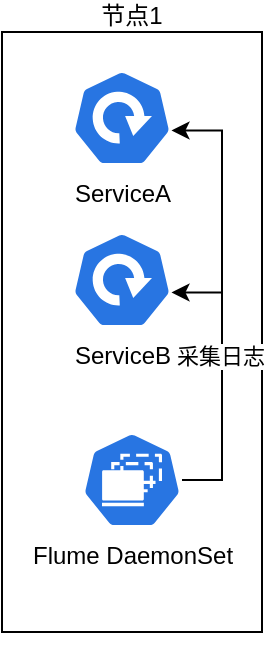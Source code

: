 <mxfile version="22.1.0" type="github">
  <diagram name="第 1 页" id="56SS_imhiqbkVNjsHkNW">
    <mxGraphModel dx="1195" dy="658" grid="1" gridSize="10" guides="1" tooltips="1" connect="1" arrows="1" fold="1" page="1" pageScale="1" pageWidth="827" pageHeight="1169" math="0" shadow="0">
      <root>
        <mxCell id="0" />
        <mxCell id="1" parent="0" />
        <mxCell id="gt6lZ0RUBfEhvGDMH1o4-4" value="节点1&lt;br&gt;&lt;br&gt;&lt;br&gt;&lt;br&gt;&lt;br&gt;&lt;br&gt;&lt;br&gt;&lt;br&gt;&lt;br&gt;&lt;br&gt;&lt;br&gt;&lt;br&gt;&lt;br&gt;&lt;br&gt;&lt;br&gt;&lt;br&gt;&lt;br&gt;&lt;br&gt;&lt;br&gt;&lt;br&gt;&lt;br&gt;&lt;br&gt;&lt;br&gt;" style="rounded=0;whiteSpace=wrap;html=1;" vertex="1" parent="1">
          <mxGeometry x="10" y="40" width="130" height="300" as="geometry" />
        </mxCell>
        <mxCell id="gt6lZ0RUBfEhvGDMH1o4-1" value="ServiceA" style="sketch=0;html=1;dashed=0;whitespace=wrap;fillColor=#2875E2;strokeColor=#ffffff;points=[[0.005,0.63,0],[0.1,0.2,0],[0.9,0.2,0],[0.5,0,0],[0.995,0.63,0],[0.72,0.99,0],[0.5,1,0],[0.28,0.99,0]];verticalLabelPosition=bottom;align=center;verticalAlign=top;shape=mxgraph.kubernetes.icon;prIcon=deploy" vertex="1" parent="1">
          <mxGeometry x="45" y="59" width="50" height="48" as="geometry" />
        </mxCell>
        <mxCell id="gt6lZ0RUBfEhvGDMH1o4-2" value="Flume DaemonSet" style="sketch=0;html=1;dashed=0;whitespace=wrap;fillColor=#2875E2;strokeColor=#ffffff;points=[[0.005,0.63,0],[0.1,0.2,0],[0.9,0.2,0],[0.5,0,0],[0.995,0.63,0],[0.72,0.99,0],[0.5,1,0],[0.28,0.99,0]];verticalLabelPosition=bottom;align=center;verticalAlign=top;shape=mxgraph.kubernetes.icon;prIcon=ds" vertex="1" parent="1">
          <mxGeometry x="50" y="240" width="50" height="48" as="geometry" />
        </mxCell>
        <mxCell id="gt6lZ0RUBfEhvGDMH1o4-3" value="ServiceB" style="sketch=0;html=1;dashed=0;whitespace=wrap;fillColor=#2875E2;strokeColor=#ffffff;points=[[0.005,0.63,0],[0.1,0.2,0],[0.9,0.2,0],[0.5,0,0],[0.995,0.63,0],[0.72,0.99,0],[0.5,1,0],[0.28,0.99,0]];verticalLabelPosition=bottom;align=center;verticalAlign=top;shape=mxgraph.kubernetes.icon;prIcon=deploy" vertex="1" parent="1">
          <mxGeometry x="45" y="140" width="50" height="48" as="geometry" />
        </mxCell>
        <mxCell id="gt6lZ0RUBfEhvGDMH1o4-5" style="edgeStyle=orthogonalEdgeStyle;rounded=0;orthogonalLoop=1;jettySize=auto;html=1;entryX=0.995;entryY=0.63;entryDx=0;entryDy=0;entryPerimeter=0;" edge="1" parent="1" source="gt6lZ0RUBfEhvGDMH1o4-2" target="gt6lZ0RUBfEhvGDMH1o4-3">
          <mxGeometry relative="1" as="geometry">
            <Array as="points">
              <mxPoint x="120" y="264" />
              <mxPoint x="120" y="170" />
            </Array>
          </mxGeometry>
        </mxCell>
        <mxCell id="gt6lZ0RUBfEhvGDMH1o4-6" style="edgeStyle=orthogonalEdgeStyle;rounded=0;orthogonalLoop=1;jettySize=auto;html=1;entryX=0.995;entryY=0.63;entryDx=0;entryDy=0;entryPerimeter=0;" edge="1" parent="1" source="gt6lZ0RUBfEhvGDMH1o4-2" target="gt6lZ0RUBfEhvGDMH1o4-1">
          <mxGeometry relative="1" as="geometry">
            <Array as="points">
              <mxPoint x="120" y="264" />
              <mxPoint x="120" y="90" />
            </Array>
          </mxGeometry>
        </mxCell>
        <mxCell id="gt6lZ0RUBfEhvGDMH1o4-7" value="采集日志" style="edgeLabel;html=1;align=center;verticalAlign=middle;resizable=0;points=[];" vertex="1" connectable="0" parent="gt6lZ0RUBfEhvGDMH1o4-6">
          <mxGeometry x="-0.252" y="1" relative="1" as="geometry">
            <mxPoint as="offset" />
          </mxGeometry>
        </mxCell>
      </root>
    </mxGraphModel>
  </diagram>
</mxfile>
